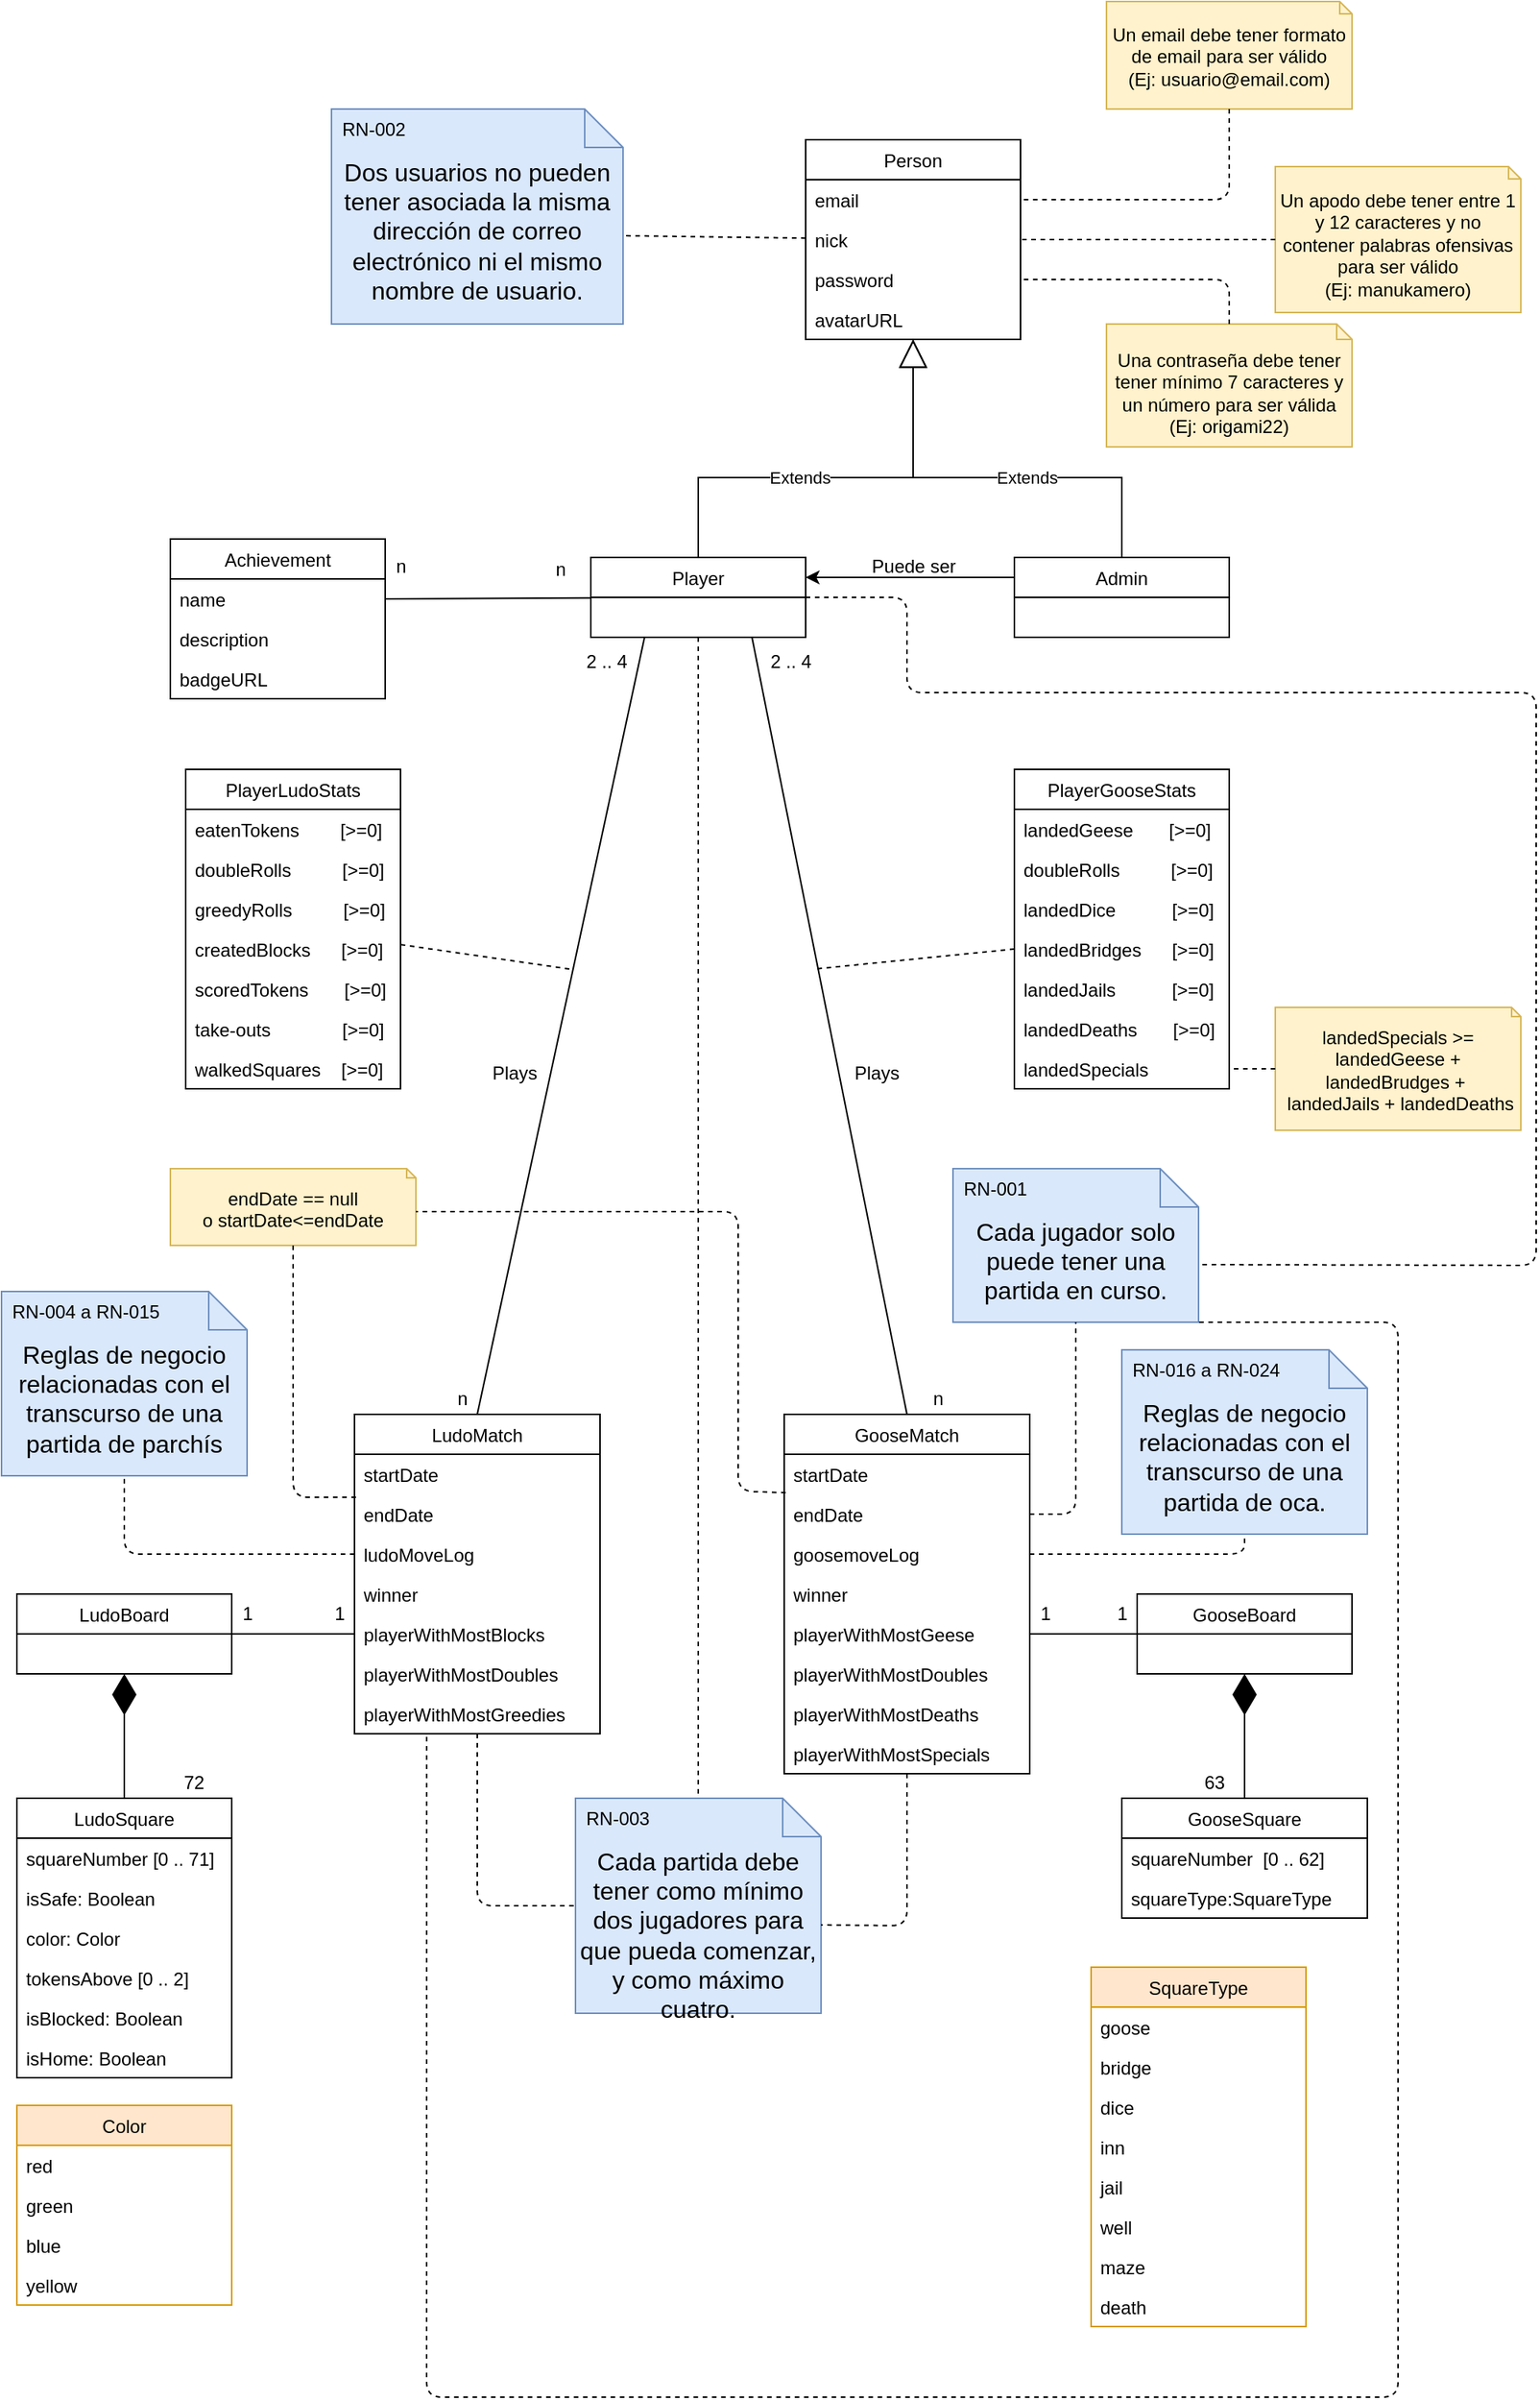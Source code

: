 <mxfile version="15.7.3" type="device"><diagram id="KFljptI40Pc-pfv7Pran" name="Page-1"><mxGraphModel dx="1865" dy="1690" grid="1" gridSize="10" guides="1" tooltips="1" connect="1" arrows="1" fold="1" page="1" pageScale="1" pageWidth="827" pageHeight="1169" math="0" shadow="0"><root><mxCell id="0"/><mxCell id="1" parent="0"/><mxCell id="L3nk8EklpNkRIeK0Ao6s-1" value="Player" style="swimlane;fontStyle=0;childLayout=stackLayout;horizontal=1;startSize=26;fillColor=none;horizontalStack=0;resizeParent=1;resizeParentMax=0;resizeLast=0;collapsible=1;marginBottom=0;" parent="1" vertex="1"><mxGeometry x="354" y="132" width="140" height="52" as="geometry"/></mxCell><mxCell id="L3nk8EklpNkRIeK0Ao6s-26" value="Plays" style="text;html=1;align=center;verticalAlign=middle;resizable=0;points=[];autosize=1;strokeColor=none;fillColor=none;" parent="1" vertex="1"><mxGeometry x="284" y="458" width="40" height="20" as="geometry"/></mxCell><mxCell id="L3nk8EklpNkRIeK0Ao6s-27" value="n" style="text;html=1;align=center;verticalAlign=middle;resizable=0;points=[];autosize=1;strokeColor=none;fillColor=none;" parent="1" vertex="1"><mxGeometry x="260" y="670" width="20" height="20" as="geometry"/></mxCell><mxCell id="L3nk8EklpNkRIeK0Ao6s-28" value="2 .. 4" style="text;html=1;align=center;verticalAlign=middle;resizable=0;points=[];autosize=1;strokeColor=none;fillColor=none;" parent="1" vertex="1"><mxGeometry x="344" y="190" width="40" height="20" as="geometry"/></mxCell><mxCell id="Mn7ElNDDOdQv57i2yMSE-10" value="LudoMatch" style="swimlane;fontStyle=0;childLayout=stackLayout;horizontal=1;startSize=26;fillColor=none;horizontalStack=0;resizeParent=1;resizeParentMax=0;resizeLast=0;collapsible=1;marginBottom=0;" parent="1" vertex="1"><mxGeometry x="200" y="690" width="160" height="208" as="geometry"/></mxCell><mxCell id="Mn7ElNDDOdQv57i2yMSE-16" value="startDate" style="text;strokeColor=none;fillColor=none;align=left;verticalAlign=top;spacingLeft=4;spacingRight=4;overflow=hidden;rotatable=0;points=[[0,0.5],[1,0.5]];portConstraint=eastwest;" parent="Mn7ElNDDOdQv57i2yMSE-10" vertex="1"><mxGeometry y="26" width="160" height="26" as="geometry"/></mxCell><mxCell id="rrVlboG5_5WvYR4UV0QE-28" value="endDate" style="text;strokeColor=none;fillColor=none;align=left;verticalAlign=top;spacingLeft=4;spacingRight=4;overflow=hidden;rotatable=0;points=[[0,0.5],[1,0.5]];portConstraint=eastwest;" parent="Mn7ElNDDOdQv57i2yMSE-10" vertex="1"><mxGeometry y="52" width="160" height="26" as="geometry"/></mxCell><mxCell id="rrVlboG5_5WvYR4UV0QE-29" value="ludoMoveLog" style="text;strokeColor=none;fillColor=none;align=left;verticalAlign=top;spacingLeft=4;spacingRight=4;overflow=hidden;rotatable=0;points=[[0,0.5],[1,0.5]];portConstraint=eastwest;" parent="Mn7ElNDDOdQv57i2yMSE-10" vertex="1"><mxGeometry y="78" width="160" height="26" as="geometry"/></mxCell><mxCell id="rrVlboG5_5WvYR4UV0QE-30" value="winner" style="text;strokeColor=none;fillColor=none;align=left;verticalAlign=top;spacingLeft=4;spacingRight=4;overflow=hidden;rotatable=0;points=[[0,0.5],[1,0.5]];portConstraint=eastwest;" parent="Mn7ElNDDOdQv57i2yMSE-10" vertex="1"><mxGeometry y="104" width="160" height="26" as="geometry"/></mxCell><mxCell id="rrVlboG5_5WvYR4UV0QE-62" value="playerWithMostBlocks" style="text;strokeColor=none;fillColor=none;align=left;verticalAlign=top;spacingLeft=4;spacingRight=4;overflow=hidden;rotatable=0;points=[[0,0.5],[1,0.5]];portConstraint=eastwest;" parent="Mn7ElNDDOdQv57i2yMSE-10" vertex="1"><mxGeometry y="130" width="160" height="26" as="geometry"/></mxCell><mxCell id="rrVlboG5_5WvYR4UV0QE-63" value="playerWithMostDoubles" style="text;strokeColor=none;fillColor=none;align=left;verticalAlign=top;spacingLeft=4;spacingRight=4;overflow=hidden;rotatable=0;points=[[0,0.5],[1,0.5]];portConstraint=eastwest;" parent="Mn7ElNDDOdQv57i2yMSE-10" vertex="1"><mxGeometry y="156" width="160" height="26" as="geometry"/></mxCell><mxCell id="rrVlboG5_5WvYR4UV0QE-64" value="playerWithMostGreedies" style="text;strokeColor=none;fillColor=none;align=left;verticalAlign=top;spacingLeft=4;spacingRight=4;overflow=hidden;rotatable=0;points=[[0,0.5],[1,0.5]];portConstraint=eastwest;" parent="Mn7ElNDDOdQv57i2yMSE-10" vertex="1"><mxGeometry y="182" width="160" height="26" as="geometry"/></mxCell><mxCell id="Mn7ElNDDOdQv57i2yMSE-17" value="GooseMatch" style="swimlane;fontStyle=0;childLayout=stackLayout;horizontal=1;startSize=26;fillColor=none;horizontalStack=0;resizeParent=1;resizeParentMax=0;resizeLast=0;collapsible=1;marginBottom=0;" parent="1" vertex="1"><mxGeometry x="480" y="690" width="160" height="234" as="geometry"/></mxCell><mxCell id="Mn7ElNDDOdQv57i2yMSE-41" value="startDate" style="text;strokeColor=none;fillColor=none;align=left;verticalAlign=top;spacingLeft=4;spacingRight=4;overflow=hidden;rotatable=0;points=[[0,0.5],[1,0.5]];portConstraint=eastwest;" parent="Mn7ElNDDOdQv57i2yMSE-17" vertex="1"><mxGeometry y="26" width="160" height="26" as="geometry"/></mxCell><mxCell id="rrVlboG5_5WvYR4UV0QE-32" value="endDate" style="text;strokeColor=none;fillColor=none;align=left;verticalAlign=top;spacingLeft=4;spacingRight=4;overflow=hidden;rotatable=0;points=[[0,0.5],[1,0.5]];portConstraint=eastwest;" parent="Mn7ElNDDOdQv57i2yMSE-17" vertex="1"><mxGeometry y="52" width="160" height="26" as="geometry"/></mxCell><mxCell id="rrVlboG5_5WvYR4UV0QE-33" value="goosemoveLog" style="text;strokeColor=none;fillColor=none;align=left;verticalAlign=top;spacingLeft=4;spacingRight=4;overflow=hidden;rotatable=0;points=[[0,0.5],[1,0.5]];portConstraint=eastwest;" parent="Mn7ElNDDOdQv57i2yMSE-17" vertex="1"><mxGeometry y="78" width="160" height="26" as="geometry"/></mxCell><mxCell id="rrVlboG5_5WvYR4UV0QE-34" value="winner" style="text;strokeColor=none;fillColor=none;align=left;verticalAlign=top;spacingLeft=4;spacingRight=4;overflow=hidden;rotatable=0;points=[[0,0.5],[1,0.5]];portConstraint=eastwest;" parent="Mn7ElNDDOdQv57i2yMSE-17" vertex="1"><mxGeometry y="104" width="160" height="26" as="geometry"/></mxCell><mxCell id="rrVlboG5_5WvYR4UV0QE-66" value="playerWithMostGeese" style="text;strokeColor=none;fillColor=none;align=left;verticalAlign=top;spacingLeft=4;spacingRight=4;overflow=hidden;rotatable=0;points=[[0,0.5],[1,0.5]];portConstraint=eastwest;" parent="Mn7ElNDDOdQv57i2yMSE-17" vertex="1"><mxGeometry y="130" width="160" height="26" as="geometry"/></mxCell><mxCell id="rrVlboG5_5WvYR4UV0QE-67" value="playerWithMostDoubles" style="text;strokeColor=none;fillColor=none;align=left;verticalAlign=top;spacingLeft=4;spacingRight=4;overflow=hidden;rotatable=0;points=[[0,0.5],[1,0.5]];portConstraint=eastwest;" parent="Mn7ElNDDOdQv57i2yMSE-17" vertex="1"><mxGeometry y="156" width="160" height="26" as="geometry"/></mxCell><mxCell id="rrVlboG5_5WvYR4UV0QE-35" value="playerWithMostDeaths" style="text;strokeColor=none;fillColor=none;align=left;verticalAlign=top;spacingLeft=4;spacingRight=4;overflow=hidden;rotatable=0;points=[[0,0.5],[1,0.5]];portConstraint=eastwest;" parent="Mn7ElNDDOdQv57i2yMSE-17" vertex="1"><mxGeometry y="182" width="160" height="26" as="geometry"/></mxCell><mxCell id="rrVlboG5_5WvYR4UV0QE-68" value="playerWithMostSpecials" style="text;strokeColor=none;fillColor=none;align=left;verticalAlign=top;spacingLeft=4;spacingRight=4;overflow=hidden;rotatable=0;points=[[0,0.5],[1,0.5]];portConstraint=eastwest;" parent="Mn7ElNDDOdQv57i2yMSE-17" vertex="1"><mxGeometry y="208" width="160" height="26" as="geometry"/></mxCell><mxCell id="1g8obfqr2Y-jjBSaGFfN-1" value="" style="endArrow=none;html=1;rounded=0;exitX=0.5;exitY=0;exitDx=0;exitDy=0;entryX=0.25;entryY=1;entryDx=0;entryDy=0;" parent="1" source="Mn7ElNDDOdQv57i2yMSE-10" target="L3nk8EklpNkRIeK0Ao6s-1" edge="1"><mxGeometry width="50" height="50" relative="1" as="geometry"><mxPoint x="414" y="380" as="sourcePoint"/><mxPoint x="390" y="290" as="targetPoint"/></mxGeometry></mxCell><mxCell id="n3R_G2zwsJMz5XE0Hhsz-1" value="Achievement" style="swimlane;fontStyle=0;childLayout=stackLayout;horizontal=1;startSize=26;fillColor=none;horizontalStack=0;resizeParent=1;resizeParentMax=0;resizeLast=0;collapsible=1;marginBottom=0;" parent="1" vertex="1"><mxGeometry x="80" y="120" width="140" height="104" as="geometry"/></mxCell><mxCell id="n3R_G2zwsJMz5XE0Hhsz-3" value="name" style="text;strokeColor=none;fillColor=none;align=left;verticalAlign=top;spacingLeft=4;spacingRight=4;overflow=hidden;rotatable=0;points=[[0,0.5],[1,0.5]];portConstraint=eastwest;" parent="n3R_G2zwsJMz5XE0Hhsz-1" vertex="1"><mxGeometry y="26" width="140" height="26" as="geometry"/></mxCell><mxCell id="n3R_G2zwsJMz5XE0Hhsz-6" value="description" style="text;strokeColor=none;fillColor=none;align=left;verticalAlign=top;spacingLeft=4;spacingRight=4;overflow=hidden;rotatable=0;points=[[0,0.5],[1,0.5]];portConstraint=eastwest;" parent="n3R_G2zwsJMz5XE0Hhsz-1" vertex="1"><mxGeometry y="52" width="140" height="26" as="geometry"/></mxCell><mxCell id="NNe_3lrfjw9dH-RjYyn7-12" value="badgeURL" style="text;strokeColor=none;fillColor=none;align=left;verticalAlign=top;spacingLeft=4;spacingRight=4;overflow=hidden;rotatable=0;points=[[0,0.5],[1,0.5]];portConstraint=eastwest;" parent="n3R_G2zwsJMz5XE0Hhsz-1" vertex="1"><mxGeometry y="78" width="140" height="26" as="geometry"/></mxCell><mxCell id="n3R_G2zwsJMz5XE0Hhsz-5" value="" style="endArrow=none;html=1;rounded=0;exitX=1;exitY=0.5;exitDx=0;exitDy=0;" parent="1" target="L3nk8EklpNkRIeK0Ao6s-1" edge="1"><mxGeometry width="50" height="50" relative="1" as="geometry"><mxPoint x="220" y="159" as="sourcePoint"/><mxPoint x="560" y="200" as="targetPoint"/></mxGeometry></mxCell><mxCell id="n3R_G2zwsJMz5XE0Hhsz-7" value="n" style="text;html=1;align=center;verticalAlign=middle;resizable=0;points=[];autosize=1;" parent="1" vertex="1"><mxGeometry x="324" y="130" width="20" height="20" as="geometry"/></mxCell><mxCell id="n3R_G2zwsJMz5XE0Hhsz-8" value="n" style="text;html=1;align=center;verticalAlign=middle;resizable=0;points=[];autosize=1;" parent="1" vertex="1"><mxGeometry x="220" y="128" width="20" height="20" as="geometry"/></mxCell><mxCell id="NNe_3lrfjw9dH-RjYyn7-1" value="&lt;span id=&quot;docs-internal-guid-45f17941-7fff-e652-7c5d-91c63b2136bc&quot;&gt;&lt;span style=&quot;font-size: 12pt ; font-family: &amp;#34;calibri&amp;#34; , sans-serif ; background-color: transparent ; vertical-align: baseline&quot;&gt;Cada jugador solo puede tener una partida en curso.&lt;/span&gt;&lt;/span&gt;" style="shape=note2;boundedLbl=1;whiteSpace=wrap;html=1;size=25;verticalAlign=top;align=center;fillColor=#dae8fc;strokeColor=#6c8ebf;" parent="1" vertex="1"><mxGeometry x="590" y="530" width="160" height="100" as="geometry"/></mxCell><mxCell id="NNe_3lrfjw9dH-RjYyn7-2" value="RN-001" style="resizeWidth=1;part=1;strokeColor=none;fillColor=none;align=left;spacingLeft=5;" parent="NNe_3lrfjw9dH-RjYyn7-1" vertex="1"><mxGeometry width="160" height="25" relative="1" as="geometry"/></mxCell><mxCell id="NNe_3lrfjw9dH-RjYyn7-3" value="" style="endArrow=none;dashed=1;endFill=0;html=1;entryX=0;entryY=0;entryDx=160;entryDy=62.5;entryPerimeter=0;" parent="1" source="L3nk8EklpNkRIeK0Ao6s-1" target="NNe_3lrfjw9dH-RjYyn7-1" edge="1"><mxGeometry width="160" relative="1" as="geometry"><mxPoint x="496" y="293.5" as="sourcePoint"/><mxPoint x="420" y="350" as="targetPoint"/><Array as="points"><mxPoint x="560" y="158"/><mxPoint x="560" y="220"/><mxPoint x="970" y="220"/><mxPoint x="970" y="593"/></Array></mxGeometry></mxCell><mxCell id="NNe_3lrfjw9dH-RjYyn7-5" value="&lt;span id=&quot;docs-internal-guid-a5afcc15-7fff-525e-c337-a56e2c616e36&quot;&gt;&lt;p dir=&quot;ltr&quot; style=&quot;line-height: 1.2 ; margin-top: 0pt ; margin-bottom: 0pt&quot;&gt;&lt;span style=&quot;font-size: 12pt ; font-family: &amp;#34;calibri&amp;#34; , sans-serif ; background-color: transparent ; vertical-align: baseline&quot;&gt;Dos usuarios no pueden tener asociada la misma dirección de correo electrónico ni el mismo nombre de usuario.&lt;/span&gt;&lt;/p&gt;&lt;div&gt;&lt;span style=&quot;font-size: 12pt ; font-family: &amp;#34;calibri&amp;#34; , sans-serif ; background-color: transparent ; vertical-align: baseline&quot;&gt;&lt;br&gt;&lt;/span&gt;&lt;/div&gt;&lt;/span&gt;" style="shape=note2;boundedLbl=1;whiteSpace=wrap;html=1;size=25;verticalAlign=top;align=center;fillColor=#dae8fc;strokeColor=#6c8ebf;" parent="1" vertex="1"><mxGeometry x="185" y="-160" width="190" height="140" as="geometry"/></mxCell><mxCell id="NNe_3lrfjw9dH-RjYyn7-6" value="RN-002" style="resizeWidth=1;part=1;strokeColor=none;fillColor=none;align=left;spacingLeft=5;" parent="NNe_3lrfjw9dH-RjYyn7-5" vertex="1"><mxGeometry width="190" height="25" relative="1" as="geometry"/></mxCell><mxCell id="NNe_3lrfjw9dH-RjYyn7-7" value="&lt;span id=&quot;docs-internal-guid-3397581e-7fff-62f3-2d30-1250a25c00c3&quot;&gt;&lt;p dir=&quot;ltr&quot; style=&quot;line-height: 1.2 ; margin-top: 0pt ; margin-bottom: 0pt&quot;&gt;&lt;span style=&quot;font-size: 12pt ; font-family: &amp;#34;calibri&amp;#34; , sans-serif ; background-color: transparent ; vertical-align: baseline&quot;&gt;Cada partida debe tener como mínimo dos jugadores para que pueda comenzar, y como máximo cuatro.&lt;/span&gt;&lt;/p&gt;&lt;div&gt;&lt;span style=&quot;font-size: 12pt ; font-family: &amp;#34;calibri&amp;#34; , sans-serif ; background-color: transparent ; vertical-align: baseline&quot;&gt;&lt;br&gt;&lt;/span&gt;&lt;/div&gt;&lt;/span&gt;" style="shape=note2;boundedLbl=1;whiteSpace=wrap;html=1;size=25;verticalAlign=top;align=center;fillColor=#dae8fc;strokeColor=#6c8ebf;" parent="1" vertex="1"><mxGeometry x="344" y="940" width="160" height="140" as="geometry"/></mxCell><mxCell id="NNe_3lrfjw9dH-RjYyn7-8" value="RN-003" style="resizeWidth=1;part=1;strokeColor=none;fillColor=none;align=left;spacingLeft=5;" parent="NNe_3lrfjw9dH-RjYyn7-7" vertex="1"><mxGeometry width="160" height="25" relative="1" as="geometry"/></mxCell><mxCell id="NNe_3lrfjw9dH-RjYyn7-9" value="" style="endArrow=none;dashed=1;endFill=0;html=1;entryX=0;entryY=0;entryDx=190;entryDy=82.5;entryPerimeter=0;" parent="1" source="rrVlboG5_5WvYR4UV0QE-11" target="NNe_3lrfjw9dH-RjYyn7-5" edge="1"><mxGeometry width="160" relative="1" as="geometry"><mxPoint x="494" y="237.644" as="sourcePoint"/><mxPoint x="450" y="-20" as="targetPoint"/></mxGeometry></mxCell><mxCell id="NNe_3lrfjw9dH-RjYyn7-10" value="" style="endArrow=none;dashed=1;endFill=0;html=1;entryX=0;entryY=0;entryDx=160;entryDy=82.5;entryPerimeter=0;" parent="1" source="Mn7ElNDDOdQv57i2yMSE-17" target="NNe_3lrfjw9dH-RjYyn7-7" edge="1"><mxGeometry width="160" relative="1" as="geometry"><mxPoint x="494" y="424.447" as="sourcePoint"/><mxPoint x="536" y="360" as="targetPoint"/><Array as="points"><mxPoint x="560" y="1023"/></Array></mxGeometry></mxCell><mxCell id="NNe_3lrfjw9dH-RjYyn7-11" value="" style="endArrow=none;dashed=1;endFill=0;html=1;" parent="1" source="L3nk8EklpNkRIeK0Ao6s-1" target="NNe_3lrfjw9dH-RjYyn7-8" edge="1"><mxGeometry width="160" relative="1" as="geometry"><mxPoint x="504" y="247.644" as="sourcePoint"/><mxPoint x="580" y="320" as="targetPoint"/></mxGeometry></mxCell><mxCell id="rrVlboG5_5WvYR4UV0QE-1" value="LudoBoard" style="swimlane;fontStyle=0;childLayout=stackLayout;horizontal=1;startSize=26;fillColor=none;horizontalStack=0;resizeParent=1;resizeParentMax=0;resizeLast=0;collapsible=1;marginBottom=0;" parent="1" vertex="1"><mxGeometry x="-20" y="807" width="140" height="52" as="geometry"/></mxCell><mxCell id="rrVlboG5_5WvYR4UV0QE-5" value="PlayerLudoStats" style="swimlane;fontStyle=0;childLayout=stackLayout;horizontal=1;startSize=26;fillColor=none;horizontalStack=0;resizeParent=1;resizeParentMax=0;resizeLast=0;collapsible=1;marginBottom=0;" parent="1" vertex="1"><mxGeometry x="90" y="270" width="140" height="208" as="geometry"/></mxCell><mxCell id="rrVlboG5_5WvYR4UV0QE-6" value="eatenTokens        [&gt;=0]" style="text;strokeColor=none;fillColor=none;align=left;verticalAlign=top;spacingLeft=4;spacingRight=4;overflow=hidden;rotatable=0;points=[[0,0.5],[1,0.5]];portConstraint=eastwest;" parent="rrVlboG5_5WvYR4UV0QE-5" vertex="1"><mxGeometry y="26" width="140" height="26" as="geometry"/></mxCell><mxCell id="rrVlboG5_5WvYR4UV0QE-7" value="doubleRolls          [&gt;=0]" style="text;strokeColor=none;fillColor=none;align=left;verticalAlign=top;spacingLeft=4;spacingRight=4;overflow=hidden;rotatable=0;points=[[0,0.5],[1,0.5]];portConstraint=eastwest;" parent="rrVlboG5_5WvYR4UV0QE-5" vertex="1"><mxGeometry y="52" width="140" height="26" as="geometry"/></mxCell><mxCell id="rrVlboG5_5WvYR4UV0QE-9" value="greedyRolls          [&gt;=0]" style="text;strokeColor=none;fillColor=none;align=left;verticalAlign=top;spacingLeft=4;spacingRight=4;overflow=hidden;rotatable=0;points=[[0,0.5],[1,0.5]];portConstraint=eastwest;" parent="rrVlboG5_5WvYR4UV0QE-5" vertex="1"><mxGeometry y="78" width="140" height="26" as="geometry"/></mxCell><mxCell id="rrVlboG5_5WvYR4UV0QE-48" value="createdBlocks      [&gt;=0]" style="text;strokeColor=none;fillColor=none;align=left;verticalAlign=top;spacingLeft=4;spacingRight=4;overflow=hidden;rotatable=0;points=[[0,0.5],[1,0.5]];portConstraint=eastwest;" parent="rrVlboG5_5WvYR4UV0QE-5" vertex="1"><mxGeometry y="104" width="140" height="26" as="geometry"/></mxCell><mxCell id="rrVlboG5_5WvYR4UV0QE-47" value="scoredTokens       [&gt;=0]" style="text;strokeColor=none;fillColor=none;align=left;verticalAlign=top;spacingLeft=4;spacingRight=4;overflow=hidden;rotatable=0;points=[[0,0.5],[1,0.5]];portConstraint=eastwest;" parent="rrVlboG5_5WvYR4UV0QE-5" vertex="1"><mxGeometry y="130" width="140" height="26" as="geometry"/></mxCell><mxCell id="rrVlboG5_5WvYR4UV0QE-49" value="take-outs              [&gt;=0]" style="text;strokeColor=none;fillColor=none;align=left;verticalAlign=top;spacingLeft=4;spacingRight=4;overflow=hidden;rotatable=0;points=[[0,0.5],[1,0.5]];portConstraint=eastwest;" parent="rrVlboG5_5WvYR4UV0QE-5" vertex="1"><mxGeometry y="156" width="140" height="26" as="geometry"/></mxCell><mxCell id="rrVlboG5_5WvYR4UV0QE-8" value="walkedSquares    [&gt;=0]" style="text;strokeColor=none;fillColor=none;align=left;verticalAlign=top;spacingLeft=4;spacingRight=4;overflow=hidden;rotatable=0;points=[[0,0.5],[1,0.5]];portConstraint=eastwest;" parent="rrVlboG5_5WvYR4UV0QE-5" vertex="1"><mxGeometry y="182" width="140" height="26" as="geometry"/></mxCell><mxCell id="rrVlboG5_5WvYR4UV0QE-11" value="Person" style="swimlane;fontStyle=0;childLayout=stackLayout;horizontal=1;startSize=26;fillColor=none;horizontalStack=0;resizeParent=1;resizeParentMax=0;resizeLast=0;collapsible=1;marginBottom=0;" parent="1" vertex="1"><mxGeometry x="494" y="-140" width="140" height="130" as="geometry"/></mxCell><mxCell id="rrVlboG5_5WvYR4UV0QE-12" value="email" style="text;strokeColor=none;fillColor=none;align=left;verticalAlign=top;spacingLeft=4;spacingRight=4;overflow=hidden;rotatable=0;points=[[0,0.5],[1,0.5]];portConstraint=eastwest;" parent="rrVlboG5_5WvYR4UV0QE-11" vertex="1"><mxGeometry y="26" width="140" height="26" as="geometry"/></mxCell><mxCell id="rrVlboG5_5WvYR4UV0QE-13" value="nick" style="text;strokeColor=none;fillColor=none;align=left;verticalAlign=top;spacingLeft=4;spacingRight=4;overflow=hidden;rotatable=0;points=[[0,0.5],[1,0.5]];portConstraint=eastwest;" parent="rrVlboG5_5WvYR4UV0QE-11" vertex="1"><mxGeometry y="52" width="140" height="26" as="geometry"/></mxCell><mxCell id="rrVlboG5_5WvYR4UV0QE-14" value="password" style="text;strokeColor=none;fillColor=none;align=left;verticalAlign=top;spacingLeft=4;spacingRight=4;overflow=hidden;rotatable=0;points=[[0,0.5],[1,0.5]];portConstraint=eastwest;" parent="rrVlboG5_5WvYR4UV0QE-11" vertex="1"><mxGeometry y="78" width="140" height="26" as="geometry"/></mxCell><mxCell id="rrVlboG5_5WvYR4UV0QE-15" value="avatarURL" style="text;strokeColor=none;fillColor=none;align=left;verticalAlign=top;spacingLeft=4;spacingRight=4;overflow=hidden;rotatable=0;points=[[0,0.5],[1,0.5]];portConstraint=eastwest;" parent="rrVlboG5_5WvYR4UV0QE-11" vertex="1"><mxGeometry y="104" width="140" height="26" as="geometry"/></mxCell><mxCell id="rrVlboG5_5WvYR4UV0QE-16" value="Admin" style="swimlane;fontStyle=0;childLayout=stackLayout;horizontal=1;startSize=26;fillColor=none;horizontalStack=0;resizeParent=1;resizeParentMax=0;resizeLast=0;collapsible=1;marginBottom=0;" parent="1" vertex="1"><mxGeometry x="630" y="132" width="140" height="52" as="geometry"/></mxCell><mxCell id="rrVlboG5_5WvYR4UV0QE-24" value="Extends" style="endArrow=block;endSize=16;endFill=0;html=1;rounded=0;strokeWidth=1;exitX=0.5;exitY=0;exitDx=0;exitDy=0;" parent="1" source="L3nk8EklpNkRIeK0Ao6s-1" target="rrVlboG5_5WvYR4UV0QE-11" edge="1"><mxGeometry x="-0.163" width="160" relative="1" as="geometry"><mxPoint x="520" y="190" as="sourcePoint"/><mxPoint x="560" y="40" as="targetPoint"/><Array as="points"><mxPoint x="424" y="80"/><mxPoint x="564" y="80"/></Array><mxPoint as="offset"/></mxGeometry></mxCell><mxCell id="rrVlboG5_5WvYR4UV0QE-25" value="Extends" style="endArrow=block;endSize=16;endFill=0;html=1;rounded=0;strokeWidth=1;exitX=0.5;exitY=0;exitDx=0;exitDy=0;" parent="1" source="rrVlboG5_5WvYR4UV0QE-16" target="rrVlboG5_5WvYR4UV0QE-11" edge="1"><mxGeometry x="-0.177" width="160" relative="1" as="geometry"><mxPoint x="520" y="-60" as="sourcePoint"/><mxPoint x="680" y="-60" as="targetPoint"/><Array as="points"><mxPoint x="700" y="80"/><mxPoint x="564" y="80"/></Array><mxPoint as="offset"/></mxGeometry></mxCell><mxCell id="rrVlboG5_5WvYR4UV0QE-40" value="" style="endArrow=none;html=1;rounded=0;strokeWidth=1;entryX=0.75;entryY=1;entryDx=0;entryDy=0;exitX=0.5;exitY=0;exitDx=0;exitDy=0;" parent="1" source="Mn7ElNDDOdQv57i2yMSE-17" target="L3nk8EklpNkRIeK0Ao6s-1" edge="1"><mxGeometry width="50" height="50" relative="1" as="geometry"><mxPoint x="580" y="380" as="sourcePoint"/><mxPoint x="630" y="330" as="targetPoint"/></mxGeometry></mxCell><mxCell id="rrVlboG5_5WvYR4UV0QE-41" value="n" style="text;html=1;align=center;verticalAlign=middle;resizable=0;points=[];autosize=1;strokeColor=none;fillColor=none;" parent="1" vertex="1"><mxGeometry x="570" y="670" width="20" height="20" as="geometry"/></mxCell><mxCell id="rrVlboG5_5WvYR4UV0QE-42" value="2 .. 4" style="text;html=1;align=center;verticalAlign=middle;resizable=0;points=[];autosize=1;strokeColor=none;fillColor=none;" parent="1" vertex="1"><mxGeometry x="464" y="190" width="40" height="20" as="geometry"/></mxCell><mxCell id="rrVlboG5_5WvYR4UV0QE-43" value="" style="endArrow=none;dashed=1;endFill=0;html=1;entryX=0;entryY=0.5;entryDx=0;entryDy=0;entryPerimeter=0;" parent="1" source="Mn7ElNDDOdQv57i2yMSE-10" target="NNe_3lrfjw9dH-RjYyn7-7" edge="1"><mxGeometry width="160" relative="1" as="geometry"><mxPoint x="574" y="856" as="sourcePoint"/><mxPoint x="504" y="962.5" as="targetPoint"/><Array as="points"><mxPoint x="280" y="1010"/></Array></mxGeometry></mxCell><mxCell id="rrVlboG5_5WvYR4UV0QE-44" value="" style="endArrow=none;dashed=1;html=1;strokeWidth=1;entryX=1;entryY=1;entryDx=0;entryDy=0;entryPerimeter=0;rounded=1;exitX=0.294;exitY=1.077;exitDx=0;exitDy=0;exitPerimeter=0;" parent="1" source="rrVlboG5_5WvYR4UV0QE-64" target="NNe_3lrfjw9dH-RjYyn7-1" edge="1"><mxGeometry width="50" height="50" relative="1" as="geometry"><mxPoint x="580" y="710" as="sourcePoint"/><mxPoint x="630" y="660" as="targetPoint"/><Array as="points"><mxPoint x="247" y="1330"/><mxPoint x="880" y="1330"/><mxPoint x="880" y="630"/></Array></mxGeometry></mxCell><mxCell id="rrVlboG5_5WvYR4UV0QE-45" value="" style="endArrow=none;dashed=1;html=1;rounded=1;strokeWidth=1;entryX=0.5;entryY=1;entryDx=0;entryDy=0;entryPerimeter=0;exitX=1;exitY=0.5;exitDx=0;exitDy=0;" parent="1" source="rrVlboG5_5WvYR4UV0QE-32" target="NNe_3lrfjw9dH-RjYyn7-1" edge="1"><mxGeometry width="50" height="50" relative="1" as="geometry"><mxPoint x="810" y="860" as="sourcePoint"/><mxPoint x="630" y="660" as="targetPoint"/><Array as="points"><mxPoint x="670" y="755"/></Array></mxGeometry></mxCell><mxCell id="rrVlboG5_5WvYR4UV0QE-50" value="" style="endArrow=none;dashed=1;html=1;rounded=1;strokeWidth=1;" parent="1" target="rrVlboG5_5WvYR4UV0QE-5" edge="1"><mxGeometry width="50" height="50" relative="1" as="geometry"><mxPoint x="340" y="400" as="sourcePoint"/><mxPoint x="590" y="330" as="targetPoint"/></mxGeometry></mxCell><mxCell id="rrVlboG5_5WvYR4UV0QE-52" value="PlayerGooseStats" style="swimlane;fontStyle=0;childLayout=stackLayout;horizontal=1;startSize=26;fillColor=none;horizontalStack=0;resizeParent=1;resizeParentMax=0;resizeLast=0;collapsible=1;marginBottom=0;" parent="1" vertex="1"><mxGeometry x="630" y="270" width="140" height="208" as="geometry"/></mxCell><mxCell id="rrVlboG5_5WvYR4UV0QE-53" value="landedGeese       [&gt;=0]" style="text;strokeColor=none;fillColor=none;align=left;verticalAlign=top;spacingLeft=4;spacingRight=4;overflow=hidden;rotatable=0;points=[[0,0.5],[1,0.5]];portConstraint=eastwest;" parent="rrVlboG5_5WvYR4UV0QE-52" vertex="1"><mxGeometry y="26" width="140" height="26" as="geometry"/></mxCell><mxCell id="rrVlboG5_5WvYR4UV0QE-54" value="doubleRolls          [&gt;=0]" style="text;strokeColor=none;fillColor=none;align=left;verticalAlign=top;spacingLeft=4;spacingRight=4;overflow=hidden;rotatable=0;points=[[0,0.5],[1,0.5]];portConstraint=eastwest;" parent="rrVlboG5_5WvYR4UV0QE-52" vertex="1"><mxGeometry y="52" width="140" height="26" as="geometry"/></mxCell><mxCell id="rrVlboG5_5WvYR4UV0QE-55" value="landedDice           [&gt;=0]" style="text;strokeColor=none;fillColor=none;align=left;verticalAlign=top;spacingLeft=4;spacingRight=4;overflow=hidden;rotatable=0;points=[[0,0.5],[1,0.5]];portConstraint=eastwest;" parent="rrVlboG5_5WvYR4UV0QE-52" vertex="1"><mxGeometry y="78" width="140" height="26" as="geometry"/></mxCell><mxCell id="rrVlboG5_5WvYR4UV0QE-56" value="landedBridges      [&gt;=0]" style="text;strokeColor=none;fillColor=none;align=left;verticalAlign=top;spacingLeft=4;spacingRight=4;overflow=hidden;rotatable=0;points=[[0,0.5],[1,0.5]];portConstraint=eastwest;" parent="rrVlboG5_5WvYR4UV0QE-52" vertex="1"><mxGeometry y="104" width="140" height="26" as="geometry"/></mxCell><mxCell id="rrVlboG5_5WvYR4UV0QE-57" value="landedJails           [&gt;=0]" style="text;strokeColor=none;fillColor=none;align=left;verticalAlign=top;spacingLeft=4;spacingRight=4;overflow=hidden;rotatable=0;points=[[0,0.5],[1,0.5]];portConstraint=eastwest;" parent="rrVlboG5_5WvYR4UV0QE-52" vertex="1"><mxGeometry y="130" width="140" height="26" as="geometry"/></mxCell><mxCell id="rrVlboG5_5WvYR4UV0QE-58" value="landedDeaths       [&gt;=0]" style="text;strokeColor=none;fillColor=none;align=left;verticalAlign=top;spacingLeft=4;spacingRight=4;overflow=hidden;rotatable=0;points=[[0,0.5],[1,0.5]];portConstraint=eastwest;" parent="rrVlboG5_5WvYR4UV0QE-52" vertex="1"><mxGeometry y="156" width="140" height="26" as="geometry"/></mxCell><mxCell id="rrVlboG5_5WvYR4UV0QE-59" value="landedSpecials" style="text;strokeColor=none;fillColor=none;align=left;verticalAlign=top;spacingLeft=4;spacingRight=4;overflow=hidden;rotatable=0;points=[[0,0.5],[1,0.5]];portConstraint=eastwest;" parent="rrVlboG5_5WvYR4UV0QE-52" vertex="1"><mxGeometry y="182" width="140" height="26" as="geometry"/></mxCell><mxCell id="rrVlboG5_5WvYR4UV0QE-60" value="Plays" style="text;html=1;align=center;verticalAlign=middle;resizable=0;points=[];autosize=1;strokeColor=none;fillColor=none;" parent="1" vertex="1"><mxGeometry x="520" y="458" width="40" height="20" as="geometry"/></mxCell><mxCell id="rrVlboG5_5WvYR4UV0QE-61" value="" style="endArrow=none;dashed=1;html=1;rounded=1;strokeWidth=1;exitX=0;exitY=0.5;exitDx=0;exitDy=0;" parent="1" source="rrVlboG5_5WvYR4UV0QE-56" edge="1"><mxGeometry width="50" height="50" relative="1" as="geometry"><mxPoint x="350" y="410" as="sourcePoint"/><mxPoint x="500" y="400" as="targetPoint"/></mxGeometry></mxCell><mxCell id="rrVlboG5_5WvYR4UV0QE-69" value="LudoSquare" style="swimlane;fontStyle=0;childLayout=stackLayout;horizontal=1;startSize=26;fillColor=none;horizontalStack=0;resizeParent=1;resizeParentMax=0;resizeLast=0;collapsible=1;marginBottom=0;" parent="1" vertex="1"><mxGeometry x="-20" y="940" width="140" height="182" as="geometry"/></mxCell><mxCell id="rrVlboG5_5WvYR4UV0QE-70" value="squareNumber [0 .. 71]" style="text;strokeColor=none;fillColor=none;align=left;verticalAlign=top;spacingLeft=4;spacingRight=4;overflow=hidden;rotatable=0;points=[[0,0.5],[1,0.5]];portConstraint=eastwest;" parent="rrVlboG5_5WvYR4UV0QE-69" vertex="1"><mxGeometry y="26" width="140" height="26" as="geometry"/></mxCell><mxCell id="rrVlboG5_5WvYR4UV0QE-71" value="isSafe: Boolean" style="text;strokeColor=none;fillColor=none;align=left;verticalAlign=top;spacingLeft=4;spacingRight=4;overflow=hidden;rotatable=0;points=[[0,0.5],[1,0.5]];portConstraint=eastwest;" parent="rrVlboG5_5WvYR4UV0QE-69" vertex="1"><mxGeometry y="52" width="140" height="26" as="geometry"/></mxCell><mxCell id="rrVlboG5_5WvYR4UV0QE-72" value="color: Color" style="text;strokeColor=none;fillColor=none;align=left;verticalAlign=top;spacingLeft=4;spacingRight=4;overflow=hidden;rotatable=0;points=[[0,0.5],[1,0.5]];portConstraint=eastwest;" parent="rrVlboG5_5WvYR4UV0QE-69" vertex="1"><mxGeometry y="78" width="140" height="26" as="geometry"/></mxCell><mxCell id="rrVlboG5_5WvYR4UV0QE-75" value="tokensAbove [0 .. 2]" style="text;strokeColor=none;fillColor=none;align=left;verticalAlign=top;spacingLeft=4;spacingRight=4;overflow=hidden;rotatable=0;points=[[0,0.5],[1,0.5]];portConstraint=eastwest;" parent="rrVlboG5_5WvYR4UV0QE-69" vertex="1"><mxGeometry y="104" width="140" height="26" as="geometry"/></mxCell><mxCell id="rrVlboG5_5WvYR4UV0QE-76" value="isBlocked: Boolean" style="text;strokeColor=none;fillColor=none;align=left;verticalAlign=top;spacingLeft=4;spacingRight=4;overflow=hidden;rotatable=0;points=[[0,0.5],[1,0.5]];portConstraint=eastwest;" parent="rrVlboG5_5WvYR4UV0QE-69" vertex="1"><mxGeometry y="130" width="140" height="26" as="geometry"/></mxCell><mxCell id="rrVlboG5_5WvYR4UV0QE-77" value="isHome: Boolean" style="text;strokeColor=none;fillColor=none;align=left;verticalAlign=top;spacingLeft=4;spacingRight=4;overflow=hidden;rotatable=0;points=[[0,0.5],[1,0.5]];portConstraint=eastwest;" parent="rrVlboG5_5WvYR4UV0QE-69" vertex="1"><mxGeometry y="156" width="140" height="26" as="geometry"/></mxCell><mxCell id="rrVlboG5_5WvYR4UV0QE-73" value="" style="endArrow=classic;html=1;rounded=1;strokeWidth=1;entryX=1;entryY=0.25;entryDx=0;entryDy=0;exitX=0;exitY=0.25;exitDx=0;exitDy=0;" parent="1" source="rrVlboG5_5WvYR4UV0QE-16" target="L3nk8EklpNkRIeK0Ao6s-1" edge="1"><mxGeometry width="50" height="50" relative="1" as="geometry"><mxPoint x="300" y="190" as="sourcePoint"/><mxPoint x="350" y="140" as="targetPoint"/></mxGeometry></mxCell><mxCell id="rrVlboG5_5WvYR4UV0QE-74" value="Puede ser" style="text;html=1;align=center;verticalAlign=middle;resizable=0;points=[];autosize=1;strokeColor=none;fillColor=none;" parent="1" vertex="1"><mxGeometry x="529" y="128" width="70" height="20" as="geometry"/></mxCell><mxCell id="rrVlboG5_5WvYR4UV0QE-79" value="" style="endArrow=diamondThin;endFill=1;endSize=24;html=1;rounded=1;strokeWidth=1;exitX=0.5;exitY=0;exitDx=0;exitDy=0;" parent="1" source="rrVlboG5_5WvYR4UV0QE-69" target="rrVlboG5_5WvYR4UV0QE-1" edge="1"><mxGeometry width="160" relative="1" as="geometry"><mxPoint x="240" y="1060" as="sourcePoint"/><mxPoint x="400" y="1060" as="targetPoint"/></mxGeometry></mxCell><mxCell id="rrVlboG5_5WvYR4UV0QE-80" value="72" style="text;html=1;align=center;verticalAlign=middle;resizable=0;points=[];autosize=1;strokeColor=none;fillColor=none;" parent="1" vertex="1"><mxGeometry x="80" y="920" width="30" height="20" as="geometry"/></mxCell><mxCell id="rrVlboG5_5WvYR4UV0QE-81" value="" style="endArrow=none;html=1;rounded=1;strokeWidth=1;entryX=0;entryY=0.5;entryDx=0;entryDy=0;" parent="1" source="rrVlboG5_5WvYR4UV0QE-1" target="rrVlboG5_5WvYR4UV0QE-62" edge="1"><mxGeometry width="50" height="50" relative="1" as="geometry"><mxPoint x="300" y="1020" as="sourcePoint"/><mxPoint x="350" y="970" as="targetPoint"/></mxGeometry></mxCell><mxCell id="rrVlboG5_5WvYR4UV0QE-82" value="1" style="text;html=1;align=center;verticalAlign=middle;resizable=0;points=[];autosize=1;strokeColor=none;fillColor=none;" parent="1" vertex="1"><mxGeometry x="120" y="810" width="20" height="20" as="geometry"/></mxCell><mxCell id="rrVlboG5_5WvYR4UV0QE-83" value="1" style="text;html=1;align=center;verticalAlign=middle;resizable=0;points=[];autosize=1;strokeColor=none;fillColor=none;" parent="1" vertex="1"><mxGeometry x="180" y="810" width="20" height="20" as="geometry"/></mxCell><mxCell id="rrVlboG5_5WvYR4UV0QE-84" value="GooseBoard" style="swimlane;fontStyle=0;childLayout=stackLayout;horizontal=1;startSize=26;fillColor=none;horizontalStack=0;resizeParent=1;resizeParentMax=0;resizeLast=0;collapsible=1;marginBottom=0;" parent="1" vertex="1"><mxGeometry x="710" y="807" width="140" height="52" as="geometry"/></mxCell><mxCell id="rrVlboG5_5WvYR4UV0QE-88" value="GooseSquare" style="swimlane;fontStyle=0;childLayout=stackLayout;horizontal=1;startSize=26;fillColor=none;horizontalStack=0;resizeParent=1;resizeParentMax=0;resizeLast=0;collapsible=1;marginBottom=0;" parent="1" vertex="1"><mxGeometry x="700" y="940" width="160" height="78" as="geometry"/></mxCell><mxCell id="rrVlboG5_5WvYR4UV0QE-89" value="squareNumber  [0 .. 62]" style="text;strokeColor=none;fillColor=none;align=left;verticalAlign=top;spacingLeft=4;spacingRight=4;overflow=hidden;rotatable=0;points=[[0,0.5],[1,0.5]];portConstraint=eastwest;" parent="rrVlboG5_5WvYR4UV0QE-88" vertex="1"><mxGeometry y="26" width="160" height="26" as="geometry"/></mxCell><mxCell id="rrVlboG5_5WvYR4UV0QE-90" value="squareType:SquareType" style="text;strokeColor=none;fillColor=none;align=left;verticalAlign=top;spacingLeft=4;spacingRight=4;overflow=hidden;rotatable=0;points=[[0,0.5],[1,0.5]];portConstraint=eastwest;" parent="rrVlboG5_5WvYR4UV0QE-88" vertex="1"><mxGeometry y="52" width="160" height="26" as="geometry"/></mxCell><mxCell id="rrVlboG5_5WvYR4UV0QE-95" value="" style="endArrow=diamondThin;endFill=1;endSize=24;html=1;rounded=1;strokeWidth=1;exitX=0.5;exitY=0;exitDx=0;exitDy=0;entryX=0.5;entryY=1;entryDx=0;entryDy=0;" parent="1" source="rrVlboG5_5WvYR4UV0QE-88" target="rrVlboG5_5WvYR4UV0QE-84" edge="1"><mxGeometry width="160" relative="1" as="geometry"><mxPoint x="749.66" y="940" as="sourcePoint"/><mxPoint x="750" y="860" as="targetPoint"/></mxGeometry></mxCell><mxCell id="rrVlboG5_5WvYR4UV0QE-96" value="63" style="text;html=1;align=center;verticalAlign=middle;resizable=0;points=[];autosize=1;strokeColor=none;fillColor=none;" parent="1" vertex="1"><mxGeometry x="745" y="920" width="30" height="20" as="geometry"/></mxCell><mxCell id="rrVlboG5_5WvYR4UV0QE-97" value="" style="endArrow=none;html=1;rounded=1;strokeWidth=1;entryX=0;entryY=0.5;entryDx=0;entryDy=0;exitX=1;exitY=0.5;exitDx=0;exitDy=0;" parent="1" source="rrVlboG5_5WvYR4UV0QE-66" target="rrVlboG5_5WvYR4UV0QE-84" edge="1"><mxGeometry width="50" height="50" relative="1" as="geometry"><mxPoint x="640" y="794" as="sourcePoint"/><mxPoint x="500" y="890" as="targetPoint"/></mxGeometry></mxCell><mxCell id="rrVlboG5_5WvYR4UV0QE-98" value="1" style="text;html=1;align=center;verticalAlign=middle;resizable=0;points=[];autosize=1;strokeColor=none;fillColor=none;" parent="1" vertex="1"><mxGeometry x="640" y="810" width="20" height="20" as="geometry"/></mxCell><mxCell id="rrVlboG5_5WvYR4UV0QE-99" value="1" style="text;html=1;align=center;verticalAlign=middle;resizable=0;points=[];autosize=1;strokeColor=none;fillColor=none;" parent="1" vertex="1"><mxGeometry x="690" y="810" width="20" height="20" as="geometry"/></mxCell><mxCell id="rrVlboG5_5WvYR4UV0QE-100" value="SquareType" style="swimlane;fontStyle=0;childLayout=stackLayout;horizontal=1;startSize=26;fillColor=#ffe6cc;horizontalStack=0;resizeParent=1;resizeParentMax=0;resizeLast=0;collapsible=1;marginBottom=0;strokeColor=#d79b00;" parent="1" vertex="1"><mxGeometry x="680" y="1050" width="140" height="234" as="geometry"/></mxCell><mxCell id="rrVlboG5_5WvYR4UV0QE-101" value="goose" style="text;strokeColor=none;fillColor=none;align=left;verticalAlign=top;spacingLeft=4;spacingRight=4;overflow=hidden;rotatable=0;points=[[0,0.5],[1,0.5]];portConstraint=eastwest;" parent="rrVlboG5_5WvYR4UV0QE-100" vertex="1"><mxGeometry y="26" width="140" height="26" as="geometry"/></mxCell><mxCell id="rrVlboG5_5WvYR4UV0QE-102" value="bridge" style="text;strokeColor=none;fillColor=none;align=left;verticalAlign=top;spacingLeft=4;spacingRight=4;overflow=hidden;rotatable=0;points=[[0,0.5],[1,0.5]];portConstraint=eastwest;" parent="rrVlboG5_5WvYR4UV0QE-100" vertex="1"><mxGeometry y="52" width="140" height="26" as="geometry"/></mxCell><mxCell id="rrVlboG5_5WvYR4UV0QE-104" value="dice" style="text;strokeColor=none;fillColor=none;align=left;verticalAlign=top;spacingLeft=4;spacingRight=4;overflow=hidden;rotatable=0;points=[[0,0.5],[1,0.5]];portConstraint=eastwest;" parent="rrVlboG5_5WvYR4UV0QE-100" vertex="1"><mxGeometry y="78" width="140" height="26" as="geometry"/></mxCell><mxCell id="rrVlboG5_5WvYR4UV0QE-105" value="inn" style="text;strokeColor=none;fillColor=none;align=left;verticalAlign=top;spacingLeft=4;spacingRight=4;overflow=hidden;rotatable=0;points=[[0,0.5],[1,0.5]];portConstraint=eastwest;" parent="rrVlboG5_5WvYR4UV0QE-100" vertex="1"><mxGeometry y="104" width="140" height="26" as="geometry"/></mxCell><mxCell id="rrVlboG5_5WvYR4UV0QE-106" value="jail" style="text;strokeColor=none;fillColor=none;align=left;verticalAlign=top;spacingLeft=4;spacingRight=4;overflow=hidden;rotatable=0;points=[[0,0.5],[1,0.5]];portConstraint=eastwest;" parent="rrVlboG5_5WvYR4UV0QE-100" vertex="1"><mxGeometry y="130" width="140" height="26" as="geometry"/></mxCell><mxCell id="rrVlboG5_5WvYR4UV0QE-107" value="well" style="text;strokeColor=none;fillColor=none;align=left;verticalAlign=top;spacingLeft=4;spacingRight=4;overflow=hidden;rotatable=0;points=[[0,0.5],[1,0.5]];portConstraint=eastwest;" parent="rrVlboG5_5WvYR4UV0QE-100" vertex="1"><mxGeometry y="156" width="140" height="26" as="geometry"/></mxCell><mxCell id="rrVlboG5_5WvYR4UV0QE-108" value="maze" style="text;strokeColor=none;fillColor=none;align=left;verticalAlign=top;spacingLeft=4;spacingRight=4;overflow=hidden;rotatable=0;points=[[0,0.5],[1,0.5]];portConstraint=eastwest;" parent="rrVlboG5_5WvYR4UV0QE-100" vertex="1"><mxGeometry y="182" width="140" height="26" as="geometry"/></mxCell><mxCell id="rrVlboG5_5WvYR4UV0QE-103" value="death" style="text;strokeColor=none;fillColor=none;align=left;verticalAlign=top;spacingLeft=4;spacingRight=4;overflow=hidden;rotatable=0;points=[[0,0.5],[1,0.5]];portConstraint=eastwest;" parent="rrVlboG5_5WvYR4UV0QE-100" vertex="1"><mxGeometry y="208" width="140" height="26" as="geometry"/></mxCell><mxCell id="fCqNCdOBCziajHCJ2v0E-3" value="Un email debe tener formato de email para ser válido &lt;br&gt;(Ej: usuario@email.com)" style="shape=note2;boundedLbl=1;whiteSpace=wrap;html=1;size=8;verticalAlign=top;align=center;fillColor=#fff2cc;strokeColor=#d6b656;" parent="1" vertex="1"><mxGeometry x="690" y="-230" width="160" height="70" as="geometry"/></mxCell><mxCell id="fCqNCdOBCziajHCJ2v0E-4" value="" style="endArrow=none;dashed=1;endFill=0;html=1;entryX=1;entryY=0.5;entryDx=0;entryDy=0;exitX=0.5;exitY=1;exitDx=0;exitDy=0;exitPerimeter=0;" parent="1" source="fCqNCdOBCziajHCJ2v0E-3" target="rrVlboG5_5WvYR4UV0QE-12" edge="1"><mxGeometry width="160" relative="1" as="geometry"><mxPoint x="794" y="-70.002" as="sourcePoint"/><mxPoint x="680" y="-59.16" as="targetPoint"/><Array as="points"><mxPoint x="770" y="-101"/></Array></mxGeometry></mxCell><mxCell id="fCqNCdOBCziajHCJ2v0E-5" value="Un apodo debe tener entre 1 y 12 caracteres y no contener palabras ofensivas para ser válido &lt;br&gt;(Ej: manukamero)" style="shape=note2;boundedLbl=1;whiteSpace=wrap;html=1;size=8;verticalAlign=top;align=center;fillColor=#fff2cc;strokeColor=#d6b656;" parent="1" vertex="1"><mxGeometry x="800" y="-122.5" width="160" height="95" as="geometry"/></mxCell><mxCell id="fCqNCdOBCziajHCJ2v0E-6" value="Una contraseña debe tener tener mínimo 7 caracteres y un número para ser válida&lt;br&gt;(Ej: origami22)" style="shape=note2;boundedLbl=1;whiteSpace=wrap;html=1;size=10;verticalAlign=top;align=center;fillColor=#fff2cc;strokeColor=#d6b656;" parent="1" vertex="1"><mxGeometry x="690" y="-20" width="160" height="80" as="geometry"/></mxCell><mxCell id="fCqNCdOBCziajHCJ2v0E-7" value="" style="endArrow=none;dashed=1;endFill=0;html=1;entryX=1;entryY=0.5;entryDx=0;entryDy=0;exitX=0;exitY=0.5;exitDx=0;exitDy=0;exitPerimeter=0;" parent="1" source="fCqNCdOBCziajHCJ2v0E-5" target="rrVlboG5_5WvYR4UV0QE-13" edge="1"><mxGeometry width="160" relative="1" as="geometry"><mxPoint x="756" y="-89" as="sourcePoint"/><mxPoint x="620" y="-30.0" as="targetPoint"/><Array as="points"><mxPoint x="756" y="-75"/></Array></mxGeometry></mxCell><mxCell id="fCqNCdOBCziajHCJ2v0E-8" value="" style="endArrow=none;dashed=1;endFill=0;html=1;entryX=1;entryY=0.5;entryDx=0;entryDy=0;exitX=0.5;exitY=0;exitDx=0;exitDy=0;exitPerimeter=0;" parent="1" source="fCqNCdOBCziajHCJ2v0E-6" target="rrVlboG5_5WvYR4UV0QE-14" edge="1"><mxGeometry width="160" relative="1" as="geometry"><mxPoint x="776" y="-20" as="sourcePoint"/><mxPoint x="640" y="39.0" as="targetPoint"/><Array as="points"><mxPoint x="770" y="-49"/></Array></mxGeometry></mxCell><mxCell id="fCqNCdOBCziajHCJ2v0E-9" value="landedSpecials &amp;gt;= landedGeese + landedBrudges +&amp;nbsp; &amp;nbsp;landedJails + landedDeaths" style="shape=note2;boundedLbl=1;whiteSpace=wrap;html=1;size=6;verticalAlign=top;align=center;fillColor=#fff2cc;strokeColor=#d6b656;" parent="1" vertex="1"><mxGeometry x="800" y="425" width="160" height="80" as="geometry"/></mxCell><mxCell id="fCqNCdOBCziajHCJ2v0E-11" value="" style="endArrow=none;dashed=1;endFill=0;html=1;entryX=1;entryY=0.5;entryDx=0;entryDy=0;exitX=0;exitY=0.5;exitDx=0;exitDy=0;exitPerimeter=0;" parent="1" source="fCqNCdOBCziajHCJ2v0E-9" target="rrVlboG5_5WvYR4UV0QE-59" edge="1"><mxGeometry width="160" relative="1" as="geometry"><mxPoint x="996" y="350" as="sourcePoint"/><mxPoint x="830" y="350" as="targetPoint"/><Array as="points"/></mxGeometry></mxCell><mxCell id="fCqNCdOBCziajHCJ2v0E-12" value="Color" style="swimlane;fontStyle=0;childLayout=stackLayout;horizontal=1;startSize=26;fillColor=#ffe6cc;horizontalStack=0;resizeParent=1;resizeParentMax=0;resizeLast=0;collapsible=1;marginBottom=0;strokeColor=#d79b00;" parent="1" vertex="1"><mxGeometry x="-20" y="1140" width="140" height="130" as="geometry"/></mxCell><mxCell id="fCqNCdOBCziajHCJ2v0E-13" value="red" style="text;strokeColor=none;fillColor=none;align=left;verticalAlign=top;spacingLeft=4;spacingRight=4;overflow=hidden;rotatable=0;points=[[0,0.5],[1,0.5]];portConstraint=eastwest;" parent="fCqNCdOBCziajHCJ2v0E-12" vertex="1"><mxGeometry y="26" width="140" height="26" as="geometry"/></mxCell><mxCell id="fCqNCdOBCziajHCJ2v0E-14" value="green" style="text;strokeColor=none;fillColor=none;align=left;verticalAlign=top;spacingLeft=4;spacingRight=4;overflow=hidden;rotatable=0;points=[[0,0.5],[1,0.5]];portConstraint=eastwest;" parent="fCqNCdOBCziajHCJ2v0E-12" vertex="1"><mxGeometry y="52" width="140" height="26" as="geometry"/></mxCell><mxCell id="fCqNCdOBCziajHCJ2v0E-15" value="blue" style="text;strokeColor=none;fillColor=none;align=left;verticalAlign=top;spacingLeft=4;spacingRight=4;overflow=hidden;rotatable=0;points=[[0,0.5],[1,0.5]];portConstraint=eastwest;" parent="fCqNCdOBCziajHCJ2v0E-12" vertex="1"><mxGeometry y="78" width="140" height="26" as="geometry"/></mxCell><mxCell id="fCqNCdOBCziajHCJ2v0E-16" value="yellow" style="text;strokeColor=none;fillColor=none;align=left;verticalAlign=top;spacingLeft=4;spacingRight=4;overflow=hidden;rotatable=0;points=[[0,0.5],[1,0.5]];portConstraint=eastwest;" parent="fCqNCdOBCziajHCJ2v0E-12" vertex="1"><mxGeometry y="104" width="140" height="26" as="geometry"/></mxCell><mxCell id="fCqNCdOBCziajHCJ2v0E-21" value="endDate == null&lt;br&gt;o startDate&amp;lt;=endDate" style="shape=note2;boundedLbl=1;whiteSpace=wrap;html=1;size=6;verticalAlign=top;align=center;fillColor=#fff2cc;strokeColor=#d6b656;" parent="1" vertex="1"><mxGeometry x="80" y="530" width="160" height="50" as="geometry"/></mxCell><mxCell id="fCqNCdOBCziajHCJ2v0E-23" value="" style="endArrow=none;dashed=1;html=1;rounded=1;strokeWidth=1;entryX=0.5;entryY=1;entryDx=0;entryDy=0;entryPerimeter=0;exitX=0.006;exitY=0.077;exitDx=0;exitDy=0;exitPerimeter=0;" parent="1" source="rrVlboG5_5WvYR4UV0QE-28" target="fCqNCdOBCziajHCJ2v0E-21" edge="1"><mxGeometry width="50" height="50" relative="1" as="geometry"><mxPoint x="170" y="705.89" as="sourcePoint"/><mxPoint x="60" y="690.001" as="targetPoint"/><Array as="points"><mxPoint x="160" y="744"/><mxPoint x="160" y="660"/></Array></mxGeometry></mxCell><mxCell id="fCqNCdOBCziajHCJ2v0E-24" value="" style="endArrow=none;dashed=1;html=1;rounded=1;strokeWidth=1;exitX=0.006;exitY=-0.038;exitDx=0;exitDy=0;exitPerimeter=0;entryX=0;entryY=0;entryDx=160;entryDy=28;entryPerimeter=0;" parent="1" source="rrVlboG5_5WvYR4UV0QE-32" target="fCqNCdOBCziajHCJ2v0E-21" edge="1"><mxGeometry width="50" height="50" relative="1" as="geometry"><mxPoint x="419" y="605.89" as="sourcePoint"/><mxPoint x="309" y="590.001" as="targetPoint"/><Array as="points"><mxPoint x="450" y="740"/><mxPoint x="450" y="558"/></Array></mxGeometry></mxCell><mxCell id="fCqNCdOBCziajHCJ2v0E-25" value="&lt;span id=&quot;docs-internal-guid-3397581e-7fff-62f3-2d30-1250a25c00c3&quot;&gt;&lt;p dir=&quot;ltr&quot; style=&quot;line-height: 1.2 ; margin-top: 0pt ; margin-bottom: 0pt&quot;&gt;&lt;span style=&quot;font-size: 12pt ; font-family: &amp;#34;calibri&amp;#34; , sans-serif ; background-color: transparent ; vertical-align: baseline&quot;&gt;Reglas de negocio relacionadas con el transcurso de una partida de parchís&lt;/span&gt;&lt;/p&gt;&lt;div&gt;&lt;span style=&quot;font-size: 12pt ; font-family: &amp;#34;calibri&amp;#34; , sans-serif ; background-color: transparent ; vertical-align: baseline&quot;&gt;&lt;br&gt;&lt;/span&gt;&lt;/div&gt;&lt;/span&gt;" style="shape=note2;boundedLbl=1;whiteSpace=wrap;html=1;size=25;verticalAlign=top;align=center;fillColor=#dae8fc;strokeColor=#6c8ebf;" parent="1" vertex="1"><mxGeometry x="-30" y="610" width="160" height="120" as="geometry"/></mxCell><mxCell id="fCqNCdOBCziajHCJ2v0E-26" value="RN-004 a RN-015" style="resizeWidth=1;part=1;strokeColor=none;fillColor=none;align=left;spacingLeft=5;" parent="fCqNCdOBCziajHCJ2v0E-25" vertex="1"><mxGeometry width="160" height="25" relative="1" as="geometry"/></mxCell><mxCell id="fCqNCdOBCziajHCJ2v0E-27" value="" style="endArrow=none;dashed=1;html=1;rounded=1;strokeWidth=1;entryX=0.5;entryY=1;entryDx=0;entryDy=0;entryPerimeter=0;exitX=0;exitY=0.5;exitDx=0;exitDy=0;" parent="1" source="rrVlboG5_5WvYR4UV0QE-29" target="fCqNCdOBCziajHCJ2v0E-25" edge="1"><mxGeometry width="50" height="50" relative="1" as="geometry"><mxPoint x="210.96" y="754.002" as="sourcePoint"/><mxPoint x="170" y="590" as="targetPoint"/><Array as="points"><mxPoint x="170" y="781"/><mxPoint x="50" y="781"/></Array></mxGeometry></mxCell><mxCell id="fCqNCdOBCziajHCJ2v0E-29" value="&lt;span id=&quot;docs-internal-guid-3397581e-7fff-62f3-2d30-1250a25c00c3&quot;&gt;&lt;p dir=&quot;ltr&quot; style=&quot;line-height: 1.2 ; margin-top: 0pt ; margin-bottom: 0pt&quot;&gt;&lt;span style=&quot;font-size: 12pt ; font-family: &amp;#34;calibri&amp;#34; , sans-serif ; background-color: transparent ; vertical-align: baseline&quot;&gt;Reglas de negocio relacionadas con el transcurso de una partida de oca.&lt;/span&gt;&lt;/p&gt;&lt;div&gt;&lt;span style=&quot;font-size: 12pt ; font-family: &amp;#34;calibri&amp;#34; , sans-serif ; background-color: transparent ; vertical-align: baseline&quot;&gt;&lt;br&gt;&lt;/span&gt;&lt;/div&gt;&lt;/span&gt;" style="shape=note2;boundedLbl=1;whiteSpace=wrap;html=1;size=25;verticalAlign=top;align=center;fillColor=#dae8fc;strokeColor=#6c8ebf;" parent="1" vertex="1"><mxGeometry x="700" y="648" width="160" height="120" as="geometry"/></mxCell><mxCell id="fCqNCdOBCziajHCJ2v0E-30" value="RN-016 a RN-024" style="resizeWidth=1;part=1;strokeColor=none;fillColor=none;align=left;spacingLeft=5;" parent="fCqNCdOBCziajHCJ2v0E-29" vertex="1"><mxGeometry width="160" height="25" relative="1" as="geometry"/></mxCell><mxCell id="fCqNCdOBCziajHCJ2v0E-31" value="" style="endArrow=none;dashed=1;html=1;rounded=1;strokeWidth=1;entryX=0.5;entryY=1;entryDx=0;entryDy=0;entryPerimeter=0;exitX=1;exitY=0.5;exitDx=0;exitDy=0;" parent="1" source="rrVlboG5_5WvYR4UV0QE-33" target="fCqNCdOBCziajHCJ2v0E-29" edge="1"><mxGeometry width="50" height="50" relative="1" as="geometry"><mxPoint x="670" y="785" as="sourcePoint"/><mxPoint x="700" y="660" as="targetPoint"/><Array as="points"><mxPoint x="780" y="781"/></Array></mxGeometry></mxCell></root></mxGraphModel></diagram></mxfile>